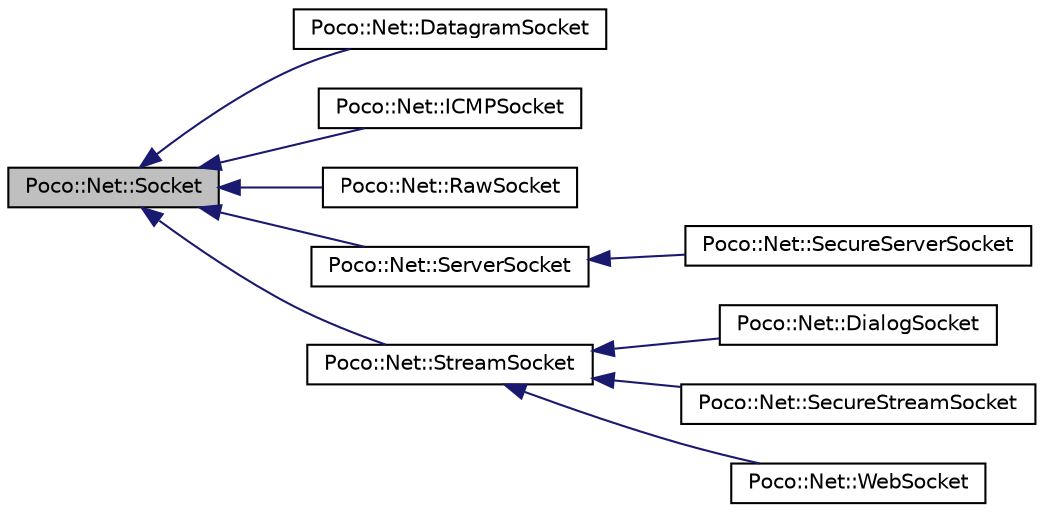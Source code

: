 digraph "Poco::Net::Socket"
{
 // LATEX_PDF_SIZE
  edge [fontname="Helvetica",fontsize="10",labelfontname="Helvetica",labelfontsize="10"];
  node [fontname="Helvetica",fontsize="10",shape=record];
  rankdir="LR";
  Node1 [label="Poco::Net::Socket",height=0.2,width=0.4,color="black", fillcolor="grey75", style="filled", fontcolor="black",tooltip=" "];
  Node1 -> Node2 [dir="back",color="midnightblue",fontsize="10",style="solid",fontname="Helvetica"];
  Node2 [label="Poco::Net::DatagramSocket",height=0.2,width=0.4,color="black", fillcolor="white", style="filled",URL="$classPoco_1_1Net_1_1DatagramSocket.html",tooltip=" "];
  Node1 -> Node3 [dir="back",color="midnightblue",fontsize="10",style="solid",fontname="Helvetica"];
  Node3 [label="Poco::Net::ICMPSocket",height=0.2,width=0.4,color="black", fillcolor="white", style="filled",URL="$classPoco_1_1Net_1_1ICMPSocket.html",tooltip=" "];
  Node1 -> Node4 [dir="back",color="midnightblue",fontsize="10",style="solid",fontname="Helvetica"];
  Node4 [label="Poco::Net::RawSocket",height=0.2,width=0.4,color="black", fillcolor="white", style="filled",URL="$classPoco_1_1Net_1_1RawSocket.html",tooltip=" "];
  Node1 -> Node5 [dir="back",color="midnightblue",fontsize="10",style="solid",fontname="Helvetica"];
  Node5 [label="Poco::Net::ServerSocket",height=0.2,width=0.4,color="black", fillcolor="white", style="filled",URL="$classPoco_1_1Net_1_1ServerSocket.html",tooltip=" "];
  Node5 -> Node6 [dir="back",color="midnightblue",fontsize="10",style="solid",fontname="Helvetica"];
  Node6 [label="Poco::Net::SecureServerSocket",height=0.2,width=0.4,color="black", fillcolor="white", style="filled",URL="$classPoco_1_1Net_1_1SecureServerSocket.html",tooltip="A server socket for secure SSL connections."];
  Node1 -> Node7 [dir="back",color="midnightblue",fontsize="10",style="solid",fontname="Helvetica"];
  Node7 [label="Poco::Net::StreamSocket",height=0.2,width=0.4,color="black", fillcolor="white", style="filled",URL="$classPoco_1_1Net_1_1StreamSocket.html",tooltip=" "];
  Node7 -> Node8 [dir="back",color="midnightblue",fontsize="10",style="solid",fontname="Helvetica"];
  Node8 [label="Poco::Net::DialogSocket",height=0.2,width=0.4,color="black", fillcolor="white", style="filled",URL="$classPoco_1_1Net_1_1DialogSocket.html",tooltip=" "];
  Node7 -> Node9 [dir="back",color="midnightblue",fontsize="10",style="solid",fontname="Helvetica"];
  Node9 [label="Poco::Net::SecureStreamSocket",height=0.2,width=0.4,color="black", fillcolor="white", style="filled",URL="$classPoco_1_1Net_1_1SecureStreamSocket.html",tooltip=" "];
  Node7 -> Node10 [dir="back",color="midnightblue",fontsize="10",style="solid",fontname="Helvetica"];
  Node10 [label="Poco::Net::WebSocket",height=0.2,width=0.4,color="black", fillcolor="white", style="filled",URL="$classPoco_1_1Net_1_1WebSocket.html",tooltip=" "];
}
